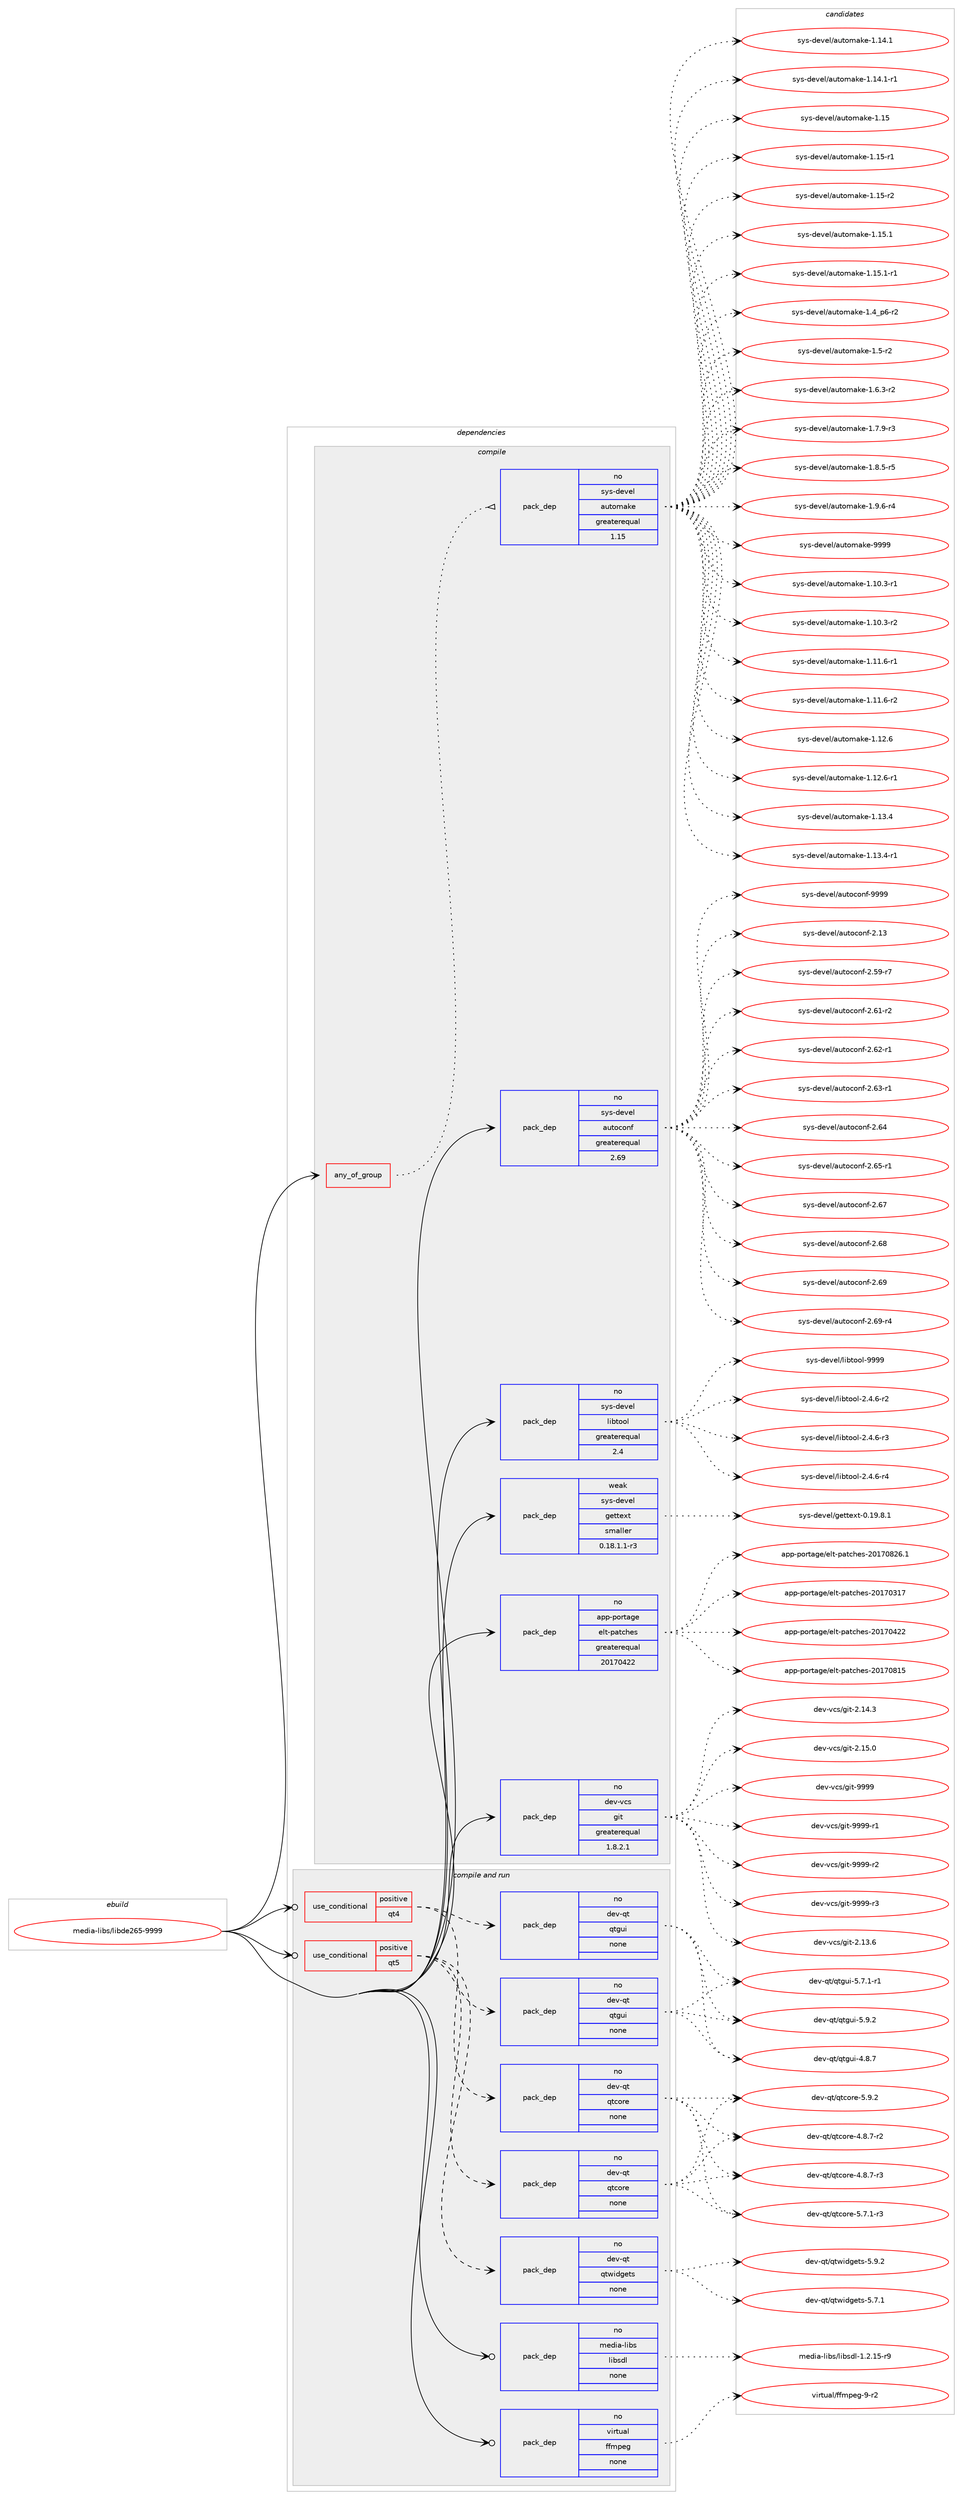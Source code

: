 digraph prolog {

# *************
# Graph options
# *************

newrank=true;
concentrate=true;
compound=true;
graph [rankdir=LR,fontname=Helvetica,fontsize=10,ranksep=1.5];#, ranksep=2.5, nodesep=0.2];
edge  [arrowhead=vee];
node  [fontname=Helvetica,fontsize=10];

# **********
# The ebuild
# **********

subgraph cluster_leftcol {
color=gray;
rank=same;
label=<<i>ebuild</i>>;
id [label="media-libs/libde265-9999", color=red, width=4, href="../media-libs/libde265-9999.svg"];
}

# ****************
# The dependencies
# ****************

subgraph cluster_midcol {
color=gray;
label=<<i>dependencies</i>>;
subgraph cluster_compile {
fillcolor="#eeeeee";
style=filled;
label=<<i>compile</i>>;
subgraph any5487 {
dependency363207 [label=<<TABLE BORDER="0" CELLBORDER="1" CELLSPACING="0" CELLPADDING="4"><TR><TD CELLPADDING="10">any_of_group</TD></TR></TABLE>>, shape=none, color=red];subgraph pack267986 {
dependency363208 [label=<<TABLE BORDER="0" CELLBORDER="1" CELLSPACING="0" CELLPADDING="4" WIDTH="220"><TR><TD ROWSPAN="6" CELLPADDING="30">pack_dep</TD></TR><TR><TD WIDTH="110">no</TD></TR><TR><TD>sys-devel</TD></TR><TR><TD>automake</TD></TR><TR><TD>greaterequal</TD></TR><TR><TD>1.15</TD></TR></TABLE>>, shape=none, color=blue];
}
dependency363207:e -> dependency363208:w [weight=20,style="dotted",arrowhead="oinv"];
}
id:e -> dependency363207:w [weight=20,style="solid",arrowhead="vee"];
subgraph pack267987 {
dependency363209 [label=<<TABLE BORDER="0" CELLBORDER="1" CELLSPACING="0" CELLPADDING="4" WIDTH="220"><TR><TD ROWSPAN="6" CELLPADDING="30">pack_dep</TD></TR><TR><TD WIDTH="110">no</TD></TR><TR><TD>app-portage</TD></TR><TR><TD>elt-patches</TD></TR><TR><TD>greaterequal</TD></TR><TR><TD>20170422</TD></TR></TABLE>>, shape=none, color=blue];
}
id:e -> dependency363209:w [weight=20,style="solid",arrowhead="vee"];
subgraph pack267988 {
dependency363210 [label=<<TABLE BORDER="0" CELLBORDER="1" CELLSPACING="0" CELLPADDING="4" WIDTH="220"><TR><TD ROWSPAN="6" CELLPADDING="30">pack_dep</TD></TR><TR><TD WIDTH="110">no</TD></TR><TR><TD>dev-vcs</TD></TR><TR><TD>git</TD></TR><TR><TD>greaterequal</TD></TR><TR><TD>1.8.2.1</TD></TR></TABLE>>, shape=none, color=blue];
}
id:e -> dependency363210:w [weight=20,style="solid",arrowhead="vee"];
subgraph pack267989 {
dependency363211 [label=<<TABLE BORDER="0" CELLBORDER="1" CELLSPACING="0" CELLPADDING="4" WIDTH="220"><TR><TD ROWSPAN="6" CELLPADDING="30">pack_dep</TD></TR><TR><TD WIDTH="110">no</TD></TR><TR><TD>sys-devel</TD></TR><TR><TD>autoconf</TD></TR><TR><TD>greaterequal</TD></TR><TR><TD>2.69</TD></TR></TABLE>>, shape=none, color=blue];
}
id:e -> dependency363211:w [weight=20,style="solid",arrowhead="vee"];
subgraph pack267990 {
dependency363212 [label=<<TABLE BORDER="0" CELLBORDER="1" CELLSPACING="0" CELLPADDING="4" WIDTH="220"><TR><TD ROWSPAN="6" CELLPADDING="30">pack_dep</TD></TR><TR><TD WIDTH="110">no</TD></TR><TR><TD>sys-devel</TD></TR><TR><TD>libtool</TD></TR><TR><TD>greaterequal</TD></TR><TR><TD>2.4</TD></TR></TABLE>>, shape=none, color=blue];
}
id:e -> dependency363212:w [weight=20,style="solid",arrowhead="vee"];
subgraph pack267991 {
dependency363213 [label=<<TABLE BORDER="0" CELLBORDER="1" CELLSPACING="0" CELLPADDING="4" WIDTH="220"><TR><TD ROWSPAN="6" CELLPADDING="30">pack_dep</TD></TR><TR><TD WIDTH="110">weak</TD></TR><TR><TD>sys-devel</TD></TR><TR><TD>gettext</TD></TR><TR><TD>smaller</TD></TR><TR><TD>0.18.1.1-r3</TD></TR></TABLE>>, shape=none, color=blue];
}
id:e -> dependency363213:w [weight=20,style="solid",arrowhead="vee"];
}
subgraph cluster_compileandrun {
fillcolor="#eeeeee";
style=filled;
label=<<i>compile and run</i>>;
subgraph cond89596 {
dependency363214 [label=<<TABLE BORDER="0" CELLBORDER="1" CELLSPACING="0" CELLPADDING="4"><TR><TD ROWSPAN="3" CELLPADDING="10">use_conditional</TD></TR><TR><TD>positive</TD></TR><TR><TD>qt4</TD></TR></TABLE>>, shape=none, color=red];
subgraph pack267992 {
dependency363215 [label=<<TABLE BORDER="0" CELLBORDER="1" CELLSPACING="0" CELLPADDING="4" WIDTH="220"><TR><TD ROWSPAN="6" CELLPADDING="30">pack_dep</TD></TR><TR><TD WIDTH="110">no</TD></TR><TR><TD>dev-qt</TD></TR><TR><TD>qtgui</TD></TR><TR><TD>none</TD></TR><TR><TD></TD></TR></TABLE>>, shape=none, color=blue];
}
dependency363214:e -> dependency363215:w [weight=20,style="dashed",arrowhead="vee"];
subgraph pack267993 {
dependency363216 [label=<<TABLE BORDER="0" CELLBORDER="1" CELLSPACING="0" CELLPADDING="4" WIDTH="220"><TR><TD ROWSPAN="6" CELLPADDING="30">pack_dep</TD></TR><TR><TD WIDTH="110">no</TD></TR><TR><TD>dev-qt</TD></TR><TR><TD>qtcore</TD></TR><TR><TD>none</TD></TR><TR><TD></TD></TR></TABLE>>, shape=none, color=blue];
}
dependency363214:e -> dependency363216:w [weight=20,style="dashed",arrowhead="vee"];
}
id:e -> dependency363214:w [weight=20,style="solid",arrowhead="odotvee"];
subgraph cond89597 {
dependency363217 [label=<<TABLE BORDER="0" CELLBORDER="1" CELLSPACING="0" CELLPADDING="4"><TR><TD ROWSPAN="3" CELLPADDING="10">use_conditional</TD></TR><TR><TD>positive</TD></TR><TR><TD>qt5</TD></TR></TABLE>>, shape=none, color=red];
subgraph pack267994 {
dependency363218 [label=<<TABLE BORDER="0" CELLBORDER="1" CELLSPACING="0" CELLPADDING="4" WIDTH="220"><TR><TD ROWSPAN="6" CELLPADDING="30">pack_dep</TD></TR><TR><TD WIDTH="110">no</TD></TR><TR><TD>dev-qt</TD></TR><TR><TD>qtgui</TD></TR><TR><TD>none</TD></TR><TR><TD></TD></TR></TABLE>>, shape=none, color=blue];
}
dependency363217:e -> dependency363218:w [weight=20,style="dashed",arrowhead="vee"];
subgraph pack267995 {
dependency363219 [label=<<TABLE BORDER="0" CELLBORDER="1" CELLSPACING="0" CELLPADDING="4" WIDTH="220"><TR><TD ROWSPAN="6" CELLPADDING="30">pack_dep</TD></TR><TR><TD WIDTH="110">no</TD></TR><TR><TD>dev-qt</TD></TR><TR><TD>qtcore</TD></TR><TR><TD>none</TD></TR><TR><TD></TD></TR></TABLE>>, shape=none, color=blue];
}
dependency363217:e -> dependency363219:w [weight=20,style="dashed",arrowhead="vee"];
subgraph pack267996 {
dependency363220 [label=<<TABLE BORDER="0" CELLBORDER="1" CELLSPACING="0" CELLPADDING="4" WIDTH="220"><TR><TD ROWSPAN="6" CELLPADDING="30">pack_dep</TD></TR><TR><TD WIDTH="110">no</TD></TR><TR><TD>dev-qt</TD></TR><TR><TD>qtwidgets</TD></TR><TR><TD>none</TD></TR><TR><TD></TD></TR></TABLE>>, shape=none, color=blue];
}
dependency363217:e -> dependency363220:w [weight=20,style="dashed",arrowhead="vee"];
}
id:e -> dependency363217:w [weight=20,style="solid",arrowhead="odotvee"];
subgraph pack267997 {
dependency363221 [label=<<TABLE BORDER="0" CELLBORDER="1" CELLSPACING="0" CELLPADDING="4" WIDTH="220"><TR><TD ROWSPAN="6" CELLPADDING="30">pack_dep</TD></TR><TR><TD WIDTH="110">no</TD></TR><TR><TD>media-libs</TD></TR><TR><TD>libsdl</TD></TR><TR><TD>none</TD></TR><TR><TD></TD></TR></TABLE>>, shape=none, color=blue];
}
id:e -> dependency363221:w [weight=20,style="solid",arrowhead="odotvee"];
subgraph pack267998 {
dependency363222 [label=<<TABLE BORDER="0" CELLBORDER="1" CELLSPACING="0" CELLPADDING="4" WIDTH="220"><TR><TD ROWSPAN="6" CELLPADDING="30">pack_dep</TD></TR><TR><TD WIDTH="110">no</TD></TR><TR><TD>virtual</TD></TR><TR><TD>ffmpeg</TD></TR><TR><TD>none</TD></TR><TR><TD></TD></TR></TABLE>>, shape=none, color=blue];
}
id:e -> dependency363222:w [weight=20,style="solid",arrowhead="odotvee"];
}
subgraph cluster_run {
fillcolor="#eeeeee";
style=filled;
label=<<i>run</i>>;
}
}

# **************
# The candidates
# **************

subgraph cluster_choices {
rank=same;
color=gray;
label=<<i>candidates</i>>;

subgraph choice267986 {
color=black;
nodesep=1;
choice11512111545100101118101108479711711611110997107101454946494846514511449 [label="sys-devel/automake-1.10.3-r1", color=red, width=4,href="../sys-devel/automake-1.10.3-r1.svg"];
choice11512111545100101118101108479711711611110997107101454946494846514511450 [label="sys-devel/automake-1.10.3-r2", color=red, width=4,href="../sys-devel/automake-1.10.3-r2.svg"];
choice11512111545100101118101108479711711611110997107101454946494946544511449 [label="sys-devel/automake-1.11.6-r1", color=red, width=4,href="../sys-devel/automake-1.11.6-r1.svg"];
choice11512111545100101118101108479711711611110997107101454946494946544511450 [label="sys-devel/automake-1.11.6-r2", color=red, width=4,href="../sys-devel/automake-1.11.6-r2.svg"];
choice1151211154510010111810110847971171161111099710710145494649504654 [label="sys-devel/automake-1.12.6", color=red, width=4,href="../sys-devel/automake-1.12.6.svg"];
choice11512111545100101118101108479711711611110997107101454946495046544511449 [label="sys-devel/automake-1.12.6-r1", color=red, width=4,href="../sys-devel/automake-1.12.6-r1.svg"];
choice1151211154510010111810110847971171161111099710710145494649514652 [label="sys-devel/automake-1.13.4", color=red, width=4,href="../sys-devel/automake-1.13.4.svg"];
choice11512111545100101118101108479711711611110997107101454946495146524511449 [label="sys-devel/automake-1.13.4-r1", color=red, width=4,href="../sys-devel/automake-1.13.4-r1.svg"];
choice1151211154510010111810110847971171161111099710710145494649524649 [label="sys-devel/automake-1.14.1", color=red, width=4,href="../sys-devel/automake-1.14.1.svg"];
choice11512111545100101118101108479711711611110997107101454946495246494511449 [label="sys-devel/automake-1.14.1-r1", color=red, width=4,href="../sys-devel/automake-1.14.1-r1.svg"];
choice115121115451001011181011084797117116111109971071014549464953 [label="sys-devel/automake-1.15", color=red, width=4,href="../sys-devel/automake-1.15.svg"];
choice1151211154510010111810110847971171161111099710710145494649534511449 [label="sys-devel/automake-1.15-r1", color=red, width=4,href="../sys-devel/automake-1.15-r1.svg"];
choice1151211154510010111810110847971171161111099710710145494649534511450 [label="sys-devel/automake-1.15-r2", color=red, width=4,href="../sys-devel/automake-1.15-r2.svg"];
choice1151211154510010111810110847971171161111099710710145494649534649 [label="sys-devel/automake-1.15.1", color=red, width=4,href="../sys-devel/automake-1.15.1.svg"];
choice11512111545100101118101108479711711611110997107101454946495346494511449 [label="sys-devel/automake-1.15.1-r1", color=red, width=4,href="../sys-devel/automake-1.15.1-r1.svg"];
choice115121115451001011181011084797117116111109971071014549465295112544511450 [label="sys-devel/automake-1.4_p6-r2", color=red, width=4,href="../sys-devel/automake-1.4_p6-r2.svg"];
choice11512111545100101118101108479711711611110997107101454946534511450 [label="sys-devel/automake-1.5-r2", color=red, width=4,href="../sys-devel/automake-1.5-r2.svg"];
choice115121115451001011181011084797117116111109971071014549465446514511450 [label="sys-devel/automake-1.6.3-r2", color=red, width=4,href="../sys-devel/automake-1.6.3-r2.svg"];
choice115121115451001011181011084797117116111109971071014549465546574511451 [label="sys-devel/automake-1.7.9-r3", color=red, width=4,href="../sys-devel/automake-1.7.9-r3.svg"];
choice115121115451001011181011084797117116111109971071014549465646534511453 [label="sys-devel/automake-1.8.5-r5", color=red, width=4,href="../sys-devel/automake-1.8.5-r5.svg"];
choice115121115451001011181011084797117116111109971071014549465746544511452 [label="sys-devel/automake-1.9.6-r4", color=red, width=4,href="../sys-devel/automake-1.9.6-r4.svg"];
choice115121115451001011181011084797117116111109971071014557575757 [label="sys-devel/automake-9999", color=red, width=4,href="../sys-devel/automake-9999.svg"];
dependency363208:e -> choice11512111545100101118101108479711711611110997107101454946494846514511449:w [style=dotted,weight="100"];
dependency363208:e -> choice11512111545100101118101108479711711611110997107101454946494846514511450:w [style=dotted,weight="100"];
dependency363208:e -> choice11512111545100101118101108479711711611110997107101454946494946544511449:w [style=dotted,weight="100"];
dependency363208:e -> choice11512111545100101118101108479711711611110997107101454946494946544511450:w [style=dotted,weight="100"];
dependency363208:e -> choice1151211154510010111810110847971171161111099710710145494649504654:w [style=dotted,weight="100"];
dependency363208:e -> choice11512111545100101118101108479711711611110997107101454946495046544511449:w [style=dotted,weight="100"];
dependency363208:e -> choice1151211154510010111810110847971171161111099710710145494649514652:w [style=dotted,weight="100"];
dependency363208:e -> choice11512111545100101118101108479711711611110997107101454946495146524511449:w [style=dotted,weight="100"];
dependency363208:e -> choice1151211154510010111810110847971171161111099710710145494649524649:w [style=dotted,weight="100"];
dependency363208:e -> choice11512111545100101118101108479711711611110997107101454946495246494511449:w [style=dotted,weight="100"];
dependency363208:e -> choice115121115451001011181011084797117116111109971071014549464953:w [style=dotted,weight="100"];
dependency363208:e -> choice1151211154510010111810110847971171161111099710710145494649534511449:w [style=dotted,weight="100"];
dependency363208:e -> choice1151211154510010111810110847971171161111099710710145494649534511450:w [style=dotted,weight="100"];
dependency363208:e -> choice1151211154510010111810110847971171161111099710710145494649534649:w [style=dotted,weight="100"];
dependency363208:e -> choice11512111545100101118101108479711711611110997107101454946495346494511449:w [style=dotted,weight="100"];
dependency363208:e -> choice115121115451001011181011084797117116111109971071014549465295112544511450:w [style=dotted,weight="100"];
dependency363208:e -> choice11512111545100101118101108479711711611110997107101454946534511450:w [style=dotted,weight="100"];
dependency363208:e -> choice115121115451001011181011084797117116111109971071014549465446514511450:w [style=dotted,weight="100"];
dependency363208:e -> choice115121115451001011181011084797117116111109971071014549465546574511451:w [style=dotted,weight="100"];
dependency363208:e -> choice115121115451001011181011084797117116111109971071014549465646534511453:w [style=dotted,weight="100"];
dependency363208:e -> choice115121115451001011181011084797117116111109971071014549465746544511452:w [style=dotted,weight="100"];
dependency363208:e -> choice115121115451001011181011084797117116111109971071014557575757:w [style=dotted,weight="100"];
}
subgraph choice267987 {
color=black;
nodesep=1;
choice97112112451121111141169710310147101108116451129711699104101115455048495548514955 [label="app-portage/elt-patches-20170317", color=red, width=4,href="../app-portage/elt-patches-20170317.svg"];
choice97112112451121111141169710310147101108116451129711699104101115455048495548525050 [label="app-portage/elt-patches-20170422", color=red, width=4,href="../app-portage/elt-patches-20170422.svg"];
choice97112112451121111141169710310147101108116451129711699104101115455048495548564953 [label="app-portage/elt-patches-20170815", color=red, width=4,href="../app-portage/elt-patches-20170815.svg"];
choice971121124511211111411697103101471011081164511297116991041011154550484955485650544649 [label="app-portage/elt-patches-20170826.1", color=red, width=4,href="../app-portage/elt-patches-20170826.1.svg"];
dependency363209:e -> choice97112112451121111141169710310147101108116451129711699104101115455048495548514955:w [style=dotted,weight="100"];
dependency363209:e -> choice97112112451121111141169710310147101108116451129711699104101115455048495548525050:w [style=dotted,weight="100"];
dependency363209:e -> choice97112112451121111141169710310147101108116451129711699104101115455048495548564953:w [style=dotted,weight="100"];
dependency363209:e -> choice971121124511211111411697103101471011081164511297116991041011154550484955485650544649:w [style=dotted,weight="100"];
}
subgraph choice267988 {
color=black;
nodesep=1;
choice10010111845118991154710310511645504649514654 [label="dev-vcs/git-2.13.6", color=red, width=4,href="../dev-vcs/git-2.13.6.svg"];
choice10010111845118991154710310511645504649524651 [label="dev-vcs/git-2.14.3", color=red, width=4,href="../dev-vcs/git-2.14.3.svg"];
choice10010111845118991154710310511645504649534648 [label="dev-vcs/git-2.15.0", color=red, width=4,href="../dev-vcs/git-2.15.0.svg"];
choice1001011184511899115471031051164557575757 [label="dev-vcs/git-9999", color=red, width=4,href="../dev-vcs/git-9999.svg"];
choice10010111845118991154710310511645575757574511449 [label="dev-vcs/git-9999-r1", color=red, width=4,href="../dev-vcs/git-9999-r1.svg"];
choice10010111845118991154710310511645575757574511450 [label="dev-vcs/git-9999-r2", color=red, width=4,href="../dev-vcs/git-9999-r2.svg"];
choice10010111845118991154710310511645575757574511451 [label="dev-vcs/git-9999-r3", color=red, width=4,href="../dev-vcs/git-9999-r3.svg"];
dependency363210:e -> choice10010111845118991154710310511645504649514654:w [style=dotted,weight="100"];
dependency363210:e -> choice10010111845118991154710310511645504649524651:w [style=dotted,weight="100"];
dependency363210:e -> choice10010111845118991154710310511645504649534648:w [style=dotted,weight="100"];
dependency363210:e -> choice1001011184511899115471031051164557575757:w [style=dotted,weight="100"];
dependency363210:e -> choice10010111845118991154710310511645575757574511449:w [style=dotted,weight="100"];
dependency363210:e -> choice10010111845118991154710310511645575757574511450:w [style=dotted,weight="100"];
dependency363210:e -> choice10010111845118991154710310511645575757574511451:w [style=dotted,weight="100"];
}
subgraph choice267989 {
color=black;
nodesep=1;
choice115121115451001011181011084797117116111991111101024550464951 [label="sys-devel/autoconf-2.13", color=red, width=4,href="../sys-devel/autoconf-2.13.svg"];
choice1151211154510010111810110847971171161119911111010245504653574511455 [label="sys-devel/autoconf-2.59-r7", color=red, width=4,href="../sys-devel/autoconf-2.59-r7.svg"];
choice1151211154510010111810110847971171161119911111010245504654494511450 [label="sys-devel/autoconf-2.61-r2", color=red, width=4,href="../sys-devel/autoconf-2.61-r2.svg"];
choice1151211154510010111810110847971171161119911111010245504654504511449 [label="sys-devel/autoconf-2.62-r1", color=red, width=4,href="../sys-devel/autoconf-2.62-r1.svg"];
choice1151211154510010111810110847971171161119911111010245504654514511449 [label="sys-devel/autoconf-2.63-r1", color=red, width=4,href="../sys-devel/autoconf-2.63-r1.svg"];
choice115121115451001011181011084797117116111991111101024550465452 [label="sys-devel/autoconf-2.64", color=red, width=4,href="../sys-devel/autoconf-2.64.svg"];
choice1151211154510010111810110847971171161119911111010245504654534511449 [label="sys-devel/autoconf-2.65-r1", color=red, width=4,href="../sys-devel/autoconf-2.65-r1.svg"];
choice115121115451001011181011084797117116111991111101024550465455 [label="sys-devel/autoconf-2.67", color=red, width=4,href="../sys-devel/autoconf-2.67.svg"];
choice115121115451001011181011084797117116111991111101024550465456 [label="sys-devel/autoconf-2.68", color=red, width=4,href="../sys-devel/autoconf-2.68.svg"];
choice115121115451001011181011084797117116111991111101024550465457 [label="sys-devel/autoconf-2.69", color=red, width=4,href="../sys-devel/autoconf-2.69.svg"];
choice1151211154510010111810110847971171161119911111010245504654574511452 [label="sys-devel/autoconf-2.69-r4", color=red, width=4,href="../sys-devel/autoconf-2.69-r4.svg"];
choice115121115451001011181011084797117116111991111101024557575757 [label="sys-devel/autoconf-9999", color=red, width=4,href="../sys-devel/autoconf-9999.svg"];
dependency363211:e -> choice115121115451001011181011084797117116111991111101024550464951:w [style=dotted,weight="100"];
dependency363211:e -> choice1151211154510010111810110847971171161119911111010245504653574511455:w [style=dotted,weight="100"];
dependency363211:e -> choice1151211154510010111810110847971171161119911111010245504654494511450:w [style=dotted,weight="100"];
dependency363211:e -> choice1151211154510010111810110847971171161119911111010245504654504511449:w [style=dotted,weight="100"];
dependency363211:e -> choice1151211154510010111810110847971171161119911111010245504654514511449:w [style=dotted,weight="100"];
dependency363211:e -> choice115121115451001011181011084797117116111991111101024550465452:w [style=dotted,weight="100"];
dependency363211:e -> choice1151211154510010111810110847971171161119911111010245504654534511449:w [style=dotted,weight="100"];
dependency363211:e -> choice115121115451001011181011084797117116111991111101024550465455:w [style=dotted,weight="100"];
dependency363211:e -> choice115121115451001011181011084797117116111991111101024550465456:w [style=dotted,weight="100"];
dependency363211:e -> choice115121115451001011181011084797117116111991111101024550465457:w [style=dotted,weight="100"];
dependency363211:e -> choice1151211154510010111810110847971171161119911111010245504654574511452:w [style=dotted,weight="100"];
dependency363211:e -> choice115121115451001011181011084797117116111991111101024557575757:w [style=dotted,weight="100"];
}
subgraph choice267990 {
color=black;
nodesep=1;
choice1151211154510010111810110847108105981161111111084550465246544511450 [label="sys-devel/libtool-2.4.6-r2", color=red, width=4,href="../sys-devel/libtool-2.4.6-r2.svg"];
choice1151211154510010111810110847108105981161111111084550465246544511451 [label="sys-devel/libtool-2.4.6-r3", color=red, width=4,href="../sys-devel/libtool-2.4.6-r3.svg"];
choice1151211154510010111810110847108105981161111111084550465246544511452 [label="sys-devel/libtool-2.4.6-r4", color=red, width=4,href="../sys-devel/libtool-2.4.6-r4.svg"];
choice1151211154510010111810110847108105981161111111084557575757 [label="sys-devel/libtool-9999", color=red, width=4,href="../sys-devel/libtool-9999.svg"];
dependency363212:e -> choice1151211154510010111810110847108105981161111111084550465246544511450:w [style=dotted,weight="100"];
dependency363212:e -> choice1151211154510010111810110847108105981161111111084550465246544511451:w [style=dotted,weight="100"];
dependency363212:e -> choice1151211154510010111810110847108105981161111111084550465246544511452:w [style=dotted,weight="100"];
dependency363212:e -> choice1151211154510010111810110847108105981161111111084557575757:w [style=dotted,weight="100"];
}
subgraph choice267991 {
color=black;
nodesep=1;
choice1151211154510010111810110847103101116116101120116454846495746564649 [label="sys-devel/gettext-0.19.8.1", color=red, width=4,href="../sys-devel/gettext-0.19.8.1.svg"];
dependency363213:e -> choice1151211154510010111810110847103101116116101120116454846495746564649:w [style=dotted,weight="100"];
}
subgraph choice267992 {
color=black;
nodesep=1;
choice1001011184511311647113116103117105455246564655 [label="dev-qt/qtgui-4.8.7", color=red, width=4,href="../dev-qt/qtgui-4.8.7.svg"];
choice10010111845113116471131161031171054553465546494511449 [label="dev-qt/qtgui-5.7.1-r1", color=red, width=4,href="../dev-qt/qtgui-5.7.1-r1.svg"];
choice1001011184511311647113116103117105455346574650 [label="dev-qt/qtgui-5.9.2", color=red, width=4,href="../dev-qt/qtgui-5.9.2.svg"];
dependency363215:e -> choice1001011184511311647113116103117105455246564655:w [style=dotted,weight="100"];
dependency363215:e -> choice10010111845113116471131161031171054553465546494511449:w [style=dotted,weight="100"];
dependency363215:e -> choice1001011184511311647113116103117105455346574650:w [style=dotted,weight="100"];
}
subgraph choice267993 {
color=black;
nodesep=1;
choice1001011184511311647113116991111141014552465646554511450 [label="dev-qt/qtcore-4.8.7-r2", color=red, width=4,href="../dev-qt/qtcore-4.8.7-r2.svg"];
choice1001011184511311647113116991111141014552465646554511451 [label="dev-qt/qtcore-4.8.7-r3", color=red, width=4,href="../dev-qt/qtcore-4.8.7-r3.svg"];
choice1001011184511311647113116991111141014553465546494511451 [label="dev-qt/qtcore-5.7.1-r3", color=red, width=4,href="../dev-qt/qtcore-5.7.1-r3.svg"];
choice100101118451131164711311699111114101455346574650 [label="dev-qt/qtcore-5.9.2", color=red, width=4,href="../dev-qt/qtcore-5.9.2.svg"];
dependency363216:e -> choice1001011184511311647113116991111141014552465646554511450:w [style=dotted,weight="100"];
dependency363216:e -> choice1001011184511311647113116991111141014552465646554511451:w [style=dotted,weight="100"];
dependency363216:e -> choice1001011184511311647113116991111141014553465546494511451:w [style=dotted,weight="100"];
dependency363216:e -> choice100101118451131164711311699111114101455346574650:w [style=dotted,weight="100"];
}
subgraph choice267994 {
color=black;
nodesep=1;
choice1001011184511311647113116103117105455246564655 [label="dev-qt/qtgui-4.8.7", color=red, width=4,href="../dev-qt/qtgui-4.8.7.svg"];
choice10010111845113116471131161031171054553465546494511449 [label="dev-qt/qtgui-5.7.1-r1", color=red, width=4,href="../dev-qt/qtgui-5.7.1-r1.svg"];
choice1001011184511311647113116103117105455346574650 [label="dev-qt/qtgui-5.9.2", color=red, width=4,href="../dev-qt/qtgui-5.9.2.svg"];
dependency363218:e -> choice1001011184511311647113116103117105455246564655:w [style=dotted,weight="100"];
dependency363218:e -> choice10010111845113116471131161031171054553465546494511449:w [style=dotted,weight="100"];
dependency363218:e -> choice1001011184511311647113116103117105455346574650:w [style=dotted,weight="100"];
}
subgraph choice267995 {
color=black;
nodesep=1;
choice1001011184511311647113116991111141014552465646554511450 [label="dev-qt/qtcore-4.8.7-r2", color=red, width=4,href="../dev-qt/qtcore-4.8.7-r2.svg"];
choice1001011184511311647113116991111141014552465646554511451 [label="dev-qt/qtcore-4.8.7-r3", color=red, width=4,href="../dev-qt/qtcore-4.8.7-r3.svg"];
choice1001011184511311647113116991111141014553465546494511451 [label="dev-qt/qtcore-5.7.1-r3", color=red, width=4,href="../dev-qt/qtcore-5.7.1-r3.svg"];
choice100101118451131164711311699111114101455346574650 [label="dev-qt/qtcore-5.9.2", color=red, width=4,href="../dev-qt/qtcore-5.9.2.svg"];
dependency363219:e -> choice1001011184511311647113116991111141014552465646554511450:w [style=dotted,weight="100"];
dependency363219:e -> choice1001011184511311647113116991111141014552465646554511451:w [style=dotted,weight="100"];
dependency363219:e -> choice1001011184511311647113116991111141014553465546494511451:w [style=dotted,weight="100"];
dependency363219:e -> choice100101118451131164711311699111114101455346574650:w [style=dotted,weight="100"];
}
subgraph choice267996 {
color=black;
nodesep=1;
choice1001011184511311647113116119105100103101116115455346554649 [label="dev-qt/qtwidgets-5.7.1", color=red, width=4,href="../dev-qt/qtwidgets-5.7.1.svg"];
choice1001011184511311647113116119105100103101116115455346574650 [label="dev-qt/qtwidgets-5.9.2", color=red, width=4,href="../dev-qt/qtwidgets-5.9.2.svg"];
dependency363220:e -> choice1001011184511311647113116119105100103101116115455346554649:w [style=dotted,weight="100"];
dependency363220:e -> choice1001011184511311647113116119105100103101116115455346574650:w [style=dotted,weight="100"];
}
subgraph choice267997 {
color=black;
nodesep=1;
choice1091011001059745108105981154710810598115100108454946504649534511457 [label="media-libs/libsdl-1.2.15-r9", color=red, width=4,href="../media-libs/libsdl-1.2.15-r9.svg"];
dependency363221:e -> choice1091011001059745108105981154710810598115100108454946504649534511457:w [style=dotted,weight="100"];
}
subgraph choice267998 {
color=black;
nodesep=1;
choice118105114116117971084710210210911210110345574511450 [label="virtual/ffmpeg-9-r2", color=red, width=4,href="../virtual/ffmpeg-9-r2.svg"];
dependency363222:e -> choice118105114116117971084710210210911210110345574511450:w [style=dotted,weight="100"];
}
}

}
